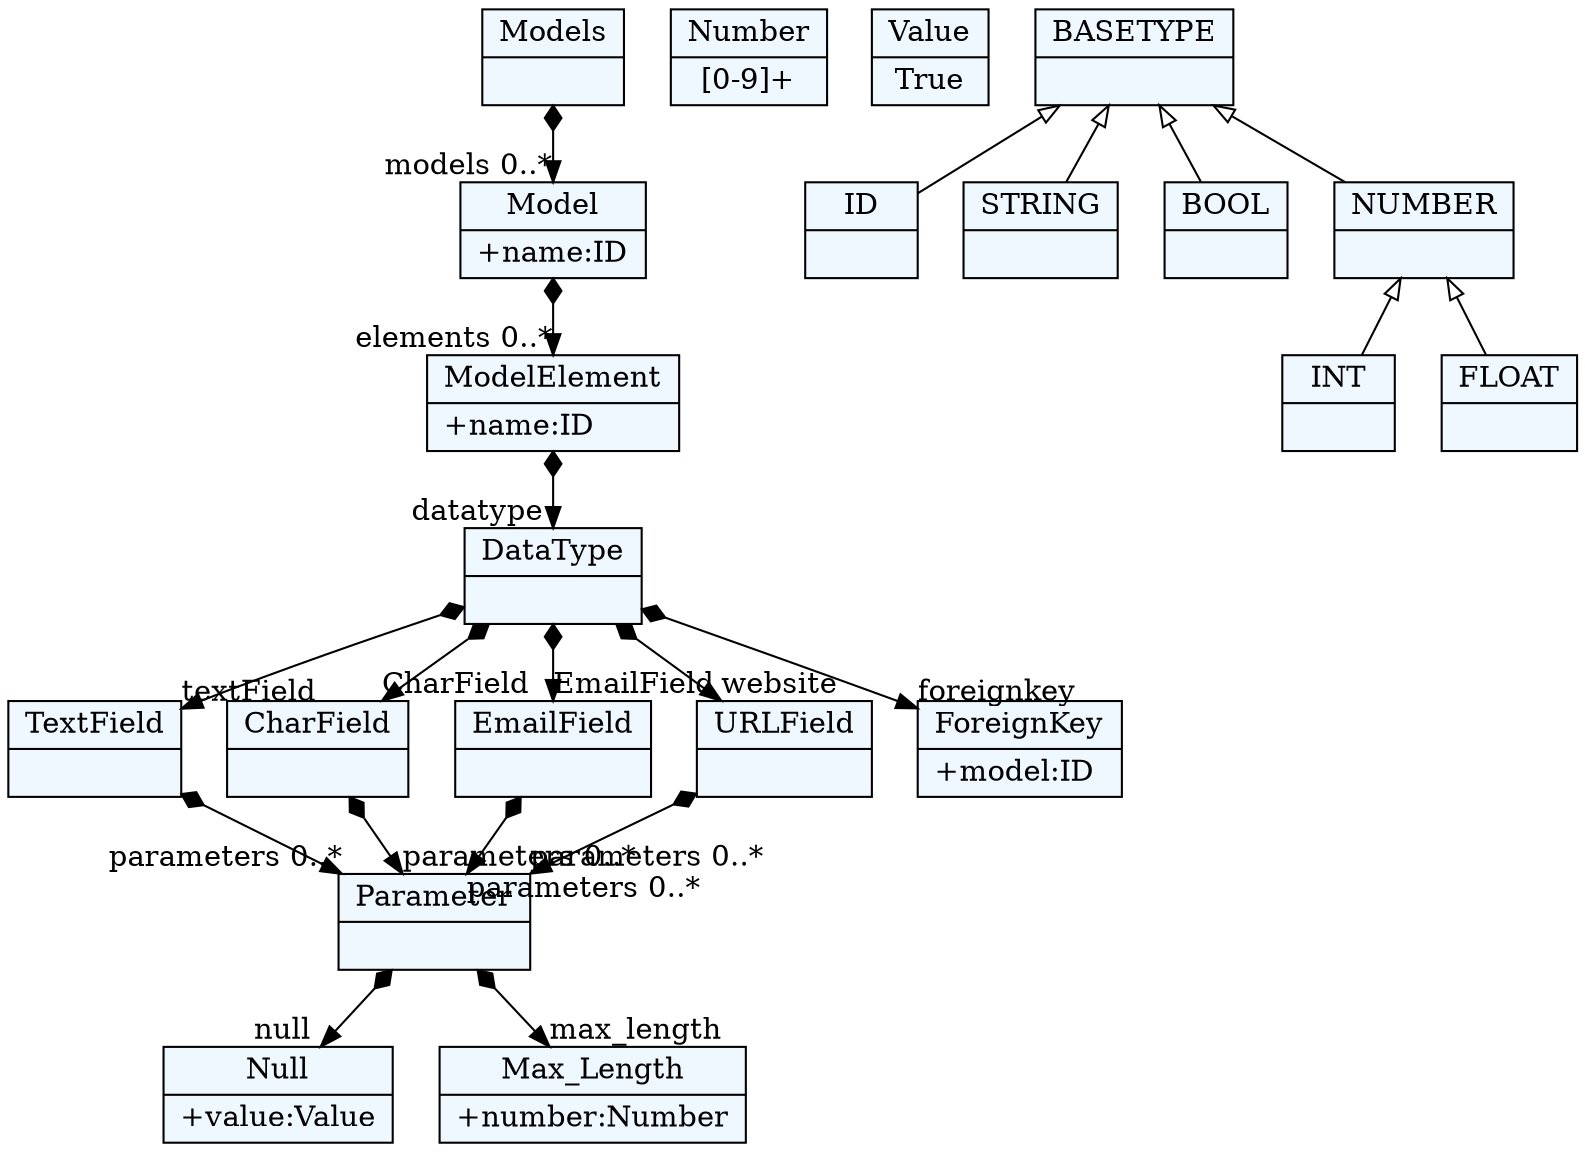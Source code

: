 
    digraph xtext {
    fontname = "Bitstream Vera Sans"
    fontsize = 8
    node[
        shape=record,
        style=filled,
        fillcolor=aliceblue
    ]
    nodesep = 0.3
    edge[dir=black,arrowtail=empty]


44202344 -> 44202816[arrowtail=diamond, dir=both, headlabel="models 0..*"]
44202344[ label="{Models|}"]

44202816 -> 44203288[arrowtail=diamond, dir=both, headlabel="elements 0..*"]
44202816[ label="{Model|+name:ID\l}"]

44203288 -> 44404784[arrowtail=diamond, dir=both, headlabel="datatype "]
44203288[ label="{ModelElement|+name:ID\l}"]

44404784 -> 44405256[arrowtail=diamond, dir=both, headlabel="textField "]
44404784 -> 44405728[arrowtail=diamond, dir=both, headlabel="CharField "]
44404784 -> 44406200[arrowtail=diamond, dir=both, headlabel="EmailField "]
44404784 -> 44406672[arrowtail=diamond, dir=both, headlabel="website "]
44404784 -> 43454512[arrowtail=diamond, dir=both, headlabel="foreignkey "]
44404784[ label="{DataType|}"]

44405256 -> 43191576[arrowtail=diamond, dir=both, headlabel="parameters 0..*"]
44405256[ label="{TextField|}"]

44405728 -> 43191576[arrowtail=diamond, dir=both, headlabel="parameters 0..*"]
44405728[ label="{CharField|}"]

44406200 -> 43191576[arrowtail=diamond, dir=both, headlabel="parameters 0..*"]
44406200[ label="{EmailField|}"]

44406672 -> 43191576[arrowtail=diamond, dir=both, headlabel="parameters 0..*"]
44406672[ label="{URLField|}"]

43454512[ label="{ForeignKey|+model:ID\l}"]

43191576 -> 44408088[arrowtail=diamond, dir=both, headlabel="null "]
43191576 -> 44407144[arrowtail=diamond, dir=both, headlabel="max_length "]
43191576[ label="{Parameter|}"]

44407144[ label="{Max_Length|+number:Number\l}"]

44407616[ label="{Number|[0-9]+}"]

44408088[ label="{Null|+value:Value\l}"]

43397168[ label="{Value|True}"]

44194624[ label="{ID|}"]

44195096[ label="{STRING|}"]

44199984[ label="{BOOL|}"]

44200456[ label="{INT|}"]

44200928[ label="{FLOAT|}"]

44201400[ label="{NUMBER|}"]
44201400 -> 44200928 [dir=back]
44201400 -> 44200456 [dir=back]

44201872[ label="{BASETYPE|}"]
44201872 -> 44201400 [dir=back]
44201872 -> 44199984 [dir=back]
44201872 -> 44194624 [dir=back]
44201872 -> 44195096 [dir=back]


}
